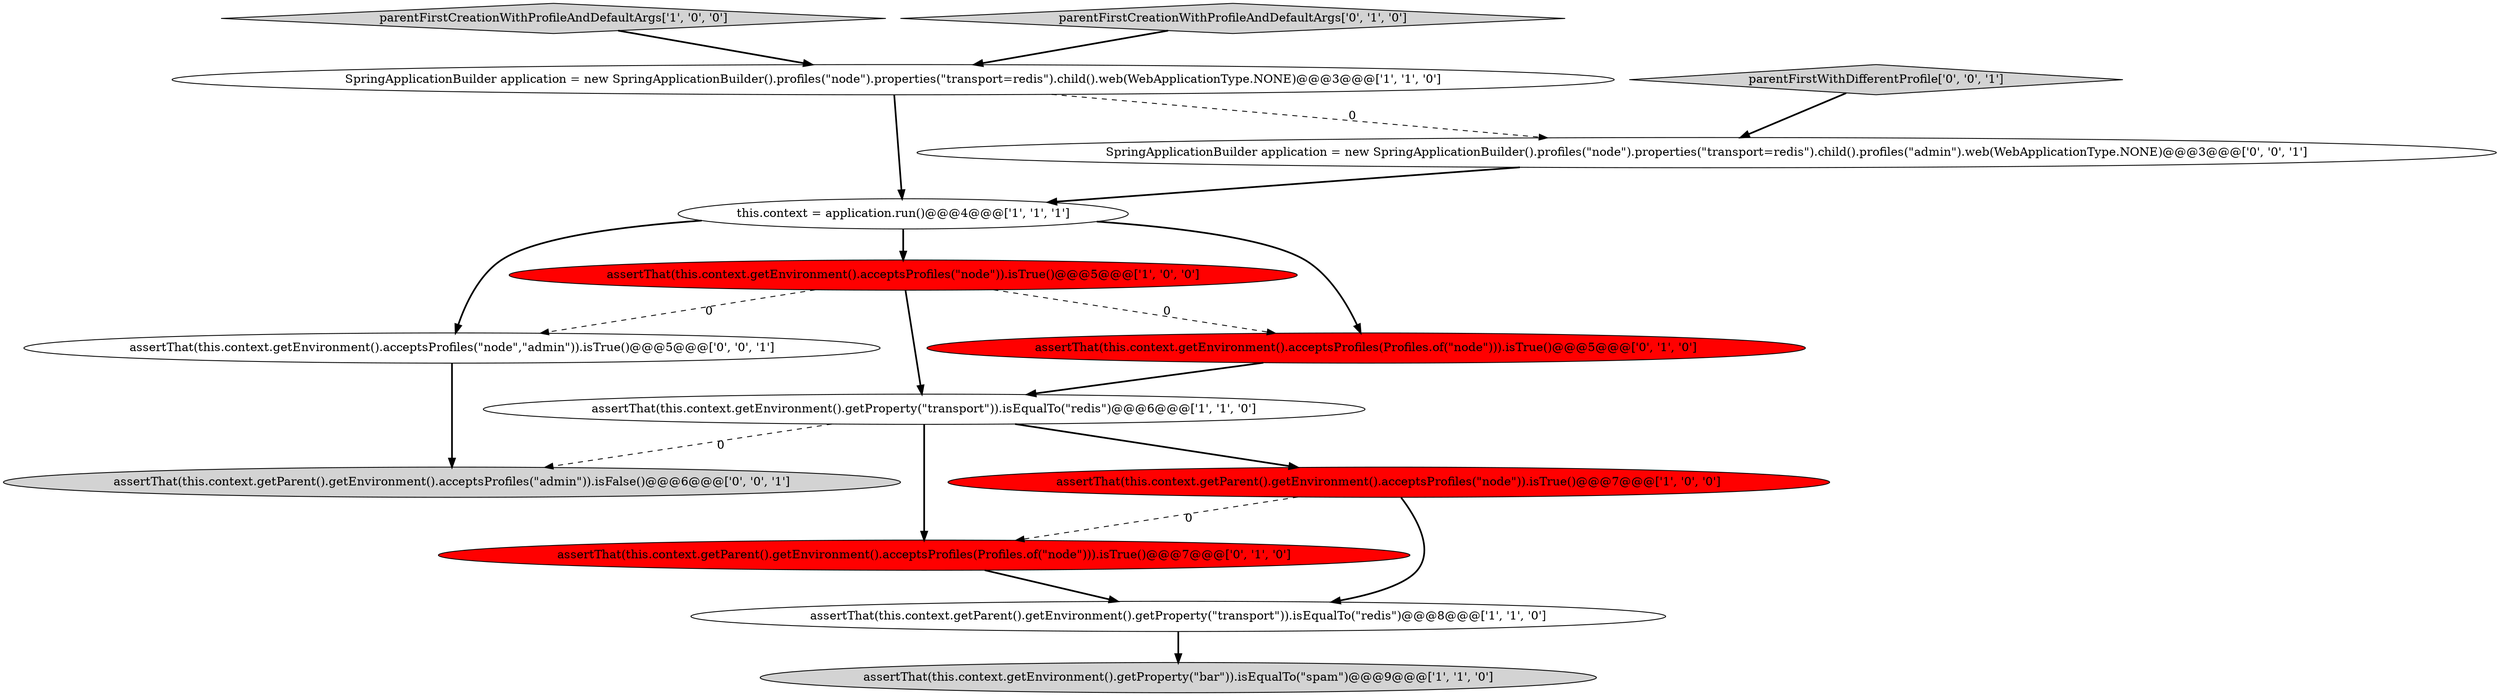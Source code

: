 digraph {
2 [style = filled, label = "assertThat(this.context.getEnvironment().acceptsProfiles(\"node\")).isTrue()@@@5@@@['1', '0', '0']", fillcolor = red, shape = ellipse image = "AAA1AAABBB1BBB"];
11 [style = filled, label = "parentFirstWithDifferentProfile['0', '0', '1']", fillcolor = lightgray, shape = diamond image = "AAA0AAABBB3BBB"];
7 [style = filled, label = "parentFirstCreationWithProfileAndDefaultArgs['1', '0', '0']", fillcolor = lightgray, shape = diamond image = "AAA0AAABBB1BBB"];
4 [style = filled, label = "assertThat(this.context.getParent().getEnvironment().acceptsProfiles(\"node\")).isTrue()@@@7@@@['1', '0', '0']", fillcolor = red, shape = ellipse image = "AAA1AAABBB1BBB"];
1 [style = filled, label = "assertThat(this.context.getParent().getEnvironment().getProperty(\"transport\")).isEqualTo(\"redis\")@@@8@@@['1', '1', '0']", fillcolor = white, shape = ellipse image = "AAA0AAABBB1BBB"];
5 [style = filled, label = "assertThat(this.context.getEnvironment().getProperty(\"transport\")).isEqualTo(\"redis\")@@@6@@@['1', '1', '0']", fillcolor = white, shape = ellipse image = "AAA0AAABBB1BBB"];
10 [style = filled, label = "assertThat(this.context.getEnvironment().acceptsProfiles(Profiles.of(\"node\"))).isTrue()@@@5@@@['0', '1', '0']", fillcolor = red, shape = ellipse image = "AAA1AAABBB2BBB"];
6 [style = filled, label = "this.context = application.run()@@@4@@@['1', '1', '1']", fillcolor = white, shape = ellipse image = "AAA0AAABBB1BBB"];
3 [style = filled, label = "assertThat(this.context.getEnvironment().getProperty(\"bar\")).isEqualTo(\"spam\")@@@9@@@['1', '1', '0']", fillcolor = lightgray, shape = ellipse image = "AAA0AAABBB1BBB"];
12 [style = filled, label = "assertThat(this.context.getParent().getEnvironment().acceptsProfiles(\"admin\")).isFalse()@@@6@@@['0', '0', '1']", fillcolor = lightgray, shape = ellipse image = "AAA0AAABBB3BBB"];
13 [style = filled, label = "assertThat(this.context.getEnvironment().acceptsProfiles(\"node\",\"admin\")).isTrue()@@@5@@@['0', '0', '1']", fillcolor = white, shape = ellipse image = "AAA0AAABBB3BBB"];
9 [style = filled, label = "parentFirstCreationWithProfileAndDefaultArgs['0', '1', '0']", fillcolor = lightgray, shape = diamond image = "AAA0AAABBB2BBB"];
8 [style = filled, label = "assertThat(this.context.getParent().getEnvironment().acceptsProfiles(Profiles.of(\"node\"))).isTrue()@@@7@@@['0', '1', '0']", fillcolor = red, shape = ellipse image = "AAA1AAABBB2BBB"];
0 [style = filled, label = "SpringApplicationBuilder application = new SpringApplicationBuilder().profiles(\"node\").properties(\"transport=redis\").child().web(WebApplicationType.NONE)@@@3@@@['1', '1', '0']", fillcolor = white, shape = ellipse image = "AAA0AAABBB1BBB"];
14 [style = filled, label = "SpringApplicationBuilder application = new SpringApplicationBuilder().profiles(\"node\").properties(\"transport=redis\").child().profiles(\"admin\").web(WebApplicationType.NONE)@@@3@@@['0', '0', '1']", fillcolor = white, shape = ellipse image = "AAA0AAABBB3BBB"];
5->8 [style = bold, label=""];
5->12 [style = dashed, label="0"];
9->0 [style = bold, label=""];
11->14 [style = bold, label=""];
0->6 [style = bold, label=""];
1->3 [style = bold, label=""];
7->0 [style = bold, label=""];
2->10 [style = dashed, label="0"];
6->2 [style = bold, label=""];
0->14 [style = dashed, label="0"];
8->1 [style = bold, label=""];
13->12 [style = bold, label=""];
10->5 [style = bold, label=""];
2->13 [style = dashed, label="0"];
6->13 [style = bold, label=""];
6->10 [style = bold, label=""];
5->4 [style = bold, label=""];
4->8 [style = dashed, label="0"];
4->1 [style = bold, label=""];
14->6 [style = bold, label=""];
2->5 [style = bold, label=""];
}

